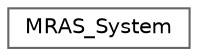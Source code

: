 digraph "Graphical Class Hierarchy"
{
 // LATEX_PDF_SIZE
  bgcolor="transparent";
  edge [fontname=Helvetica,fontsize=10,labelfontname=Helvetica,labelfontsize=10];
  node [fontname=Helvetica,fontsize=10,shape=box,height=0.2,width=0.4];
  rankdir="LR";
  Node0 [label="MRAS_System",height=0.2,width=0.4,color="grey40", fillcolor="white", style="filled",URL="$classMRAS__System.html",tooltip=" "];
}

